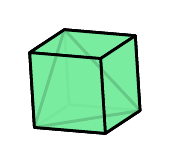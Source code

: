 % polymake for julian
% Sun Jul  8 17:40:35 2018
% unnamed

\begin{tikzpicture}[x  = {(0.9cm,-0.076cm)},
                    y  = {(-0.06cm,0.95cm)},
                    z  = {(-0.44cm,-0.29cm)},
                    scale = 0.5,
                    color = {lightgray}]


  % DEF POINTS
  \coordinate (v0_unnamed__1) at (1, 1, 1);
  \coordinate (v1_unnamed__1) at (1, 1, -1);
  \coordinate (v2_unnamed__1) at (1, -1, 1);
  \coordinate (v3_unnamed__1) at (-1, 1, 1);
  \coordinate (v4_unnamed__1) at (1, -1, -1);
  \coordinate (v5_unnamed__1) at (-1, 1, -1);
  \coordinate (v6_unnamed__1) at (-1, -1, 1);
  \coordinate (v7_unnamed__1) at (-1, -1, -1);


  % EDGES STYLE
  \definecolor{edgecolor_unnamed__1}{rgb}{ 0,0,0 }
  \tikzstyle{facestyle_unnamed__1} = [fill=none, fill opacity=0.85, preaction={draw=white, line cap=round, line width=1.5 pt}, draw=edgecolor_unnamed__1, line width=1 pt, line cap=round, line join=round]


  % FACES and EDGES and POINTS in the right order
  \draw[facestyle_unnamed__1] (v2_unnamed__1) -- (v6_unnamed__1) -- (v7_unnamed__1) -- (v4_unnamed__1) -- (v2_unnamed__1) -- cycle;
  \draw[facestyle_unnamed__1] (v7_unnamed__1) -- (v6_unnamed__1) -- (v3_unnamed__1) -- (v5_unnamed__1) -- (v7_unnamed__1) -- cycle;
  \draw[facestyle_unnamed__1] (v7_unnamed__1) -- (v5_unnamed__1) -- (v1_unnamed__1) -- (v4_unnamed__1) -- (v7_unnamed__1) -- cycle;


  %POINTS


  %FACETS
  \draw[facestyle_unnamed__1] (v5_unnamed__1) -- (v3_unnamed__1) -- (v0_unnamed__1) -- (v1_unnamed__1) -- (v5_unnamed__1) -- cycle;


  %POINTS


  %FACETS
  \draw[facestyle_unnamed__1] (v0_unnamed__1) -- (v2_unnamed__1) -- (v4_unnamed__1) -- (v1_unnamed__1) -- (v0_unnamed__1) -- cycle;


  %POINTS


  %FACETS
  \draw[facestyle_unnamed__1] (v3_unnamed__1) -- (v6_unnamed__1) -- (v2_unnamed__1) -- (v0_unnamed__1) -- (v3_unnamed__1) -- cycle;


  %POINTS


  %FACETS

  % DEF POINTS
  \coordinate (v0_unnamed__2) at (1, 1, 1);
  \coordinate (v1_unnamed__2) at (1, 1, -1);
  \coordinate (v2_unnamed__2) at (1, -1, 1);
  \coordinate (v3_unnamed__2) at (-1, 1, 1);
  \coordinate (v4_unnamed__2) at (1, -1, -1);
  \coordinate (v5_unnamed__2) at (-1, 1, -1);
  \coordinate (v6_unnamed__2) at (-1, -1, 1);


  % EDGES STYLE
  \definecolor{edgecolor_unnamed__2}{rgb}{ 0,0,0 }

  % FACES STYLE
  \definecolor{facetcolor_unnamed__2}{rgb}{ 0.467,0.925,0.62 }

  \tikzstyle{facestyle_unnamed__2} = [fill=facetcolor_unnamed__2, fill opacity=0.85, draw=edgecolor_unnamed__2, line width=1 pt, line cap=round, line join=round]


  % FACES and EDGES and POINTS in the right order
  \draw[facestyle_unnamed__2] (v2_unnamed__2) -- (v6_unnamed__2) -- (v4_unnamed__2) -- (v2_unnamed__2) -- cycle;
  \draw[facestyle_unnamed__2] (v5_unnamed__2) -- (v6_unnamed__2) -- (v3_unnamed__2) -- (v5_unnamed__2) -- cycle;
  \draw[facestyle_unnamed__2] (v5_unnamed__2) -- (v1_unnamed__2) -- (v4_unnamed__2) -- (v5_unnamed__2) -- cycle;
  \draw[facestyle_unnamed__2] (v4_unnamed__2) -- (v6_unnamed__2) -- (v5_unnamed__2) -- (v4_unnamed__2) -- cycle;
  \draw[facestyle_unnamed__2] (v5_unnamed__2) -- (v3_unnamed__2) -- (v0_unnamed__2) -- (v1_unnamed__2) -- (v5_unnamed__2) -- cycle;


  %POINTS


  %FACETS
  \draw[facestyle_unnamed__2] (v0_unnamed__2) -- (v2_unnamed__2) -- (v4_unnamed__2) -- (v1_unnamed__2) -- (v0_unnamed__2) -- cycle;


  %POINTS


  %FACETS
  \draw[facestyle_unnamed__2] (v3_unnamed__2) -- (v6_unnamed__2) -- (v2_unnamed__2) -- (v0_unnamed__2) -- (v3_unnamed__2) -- cycle;


  %POINTS


  %FACETS

\end{tikzpicture}
